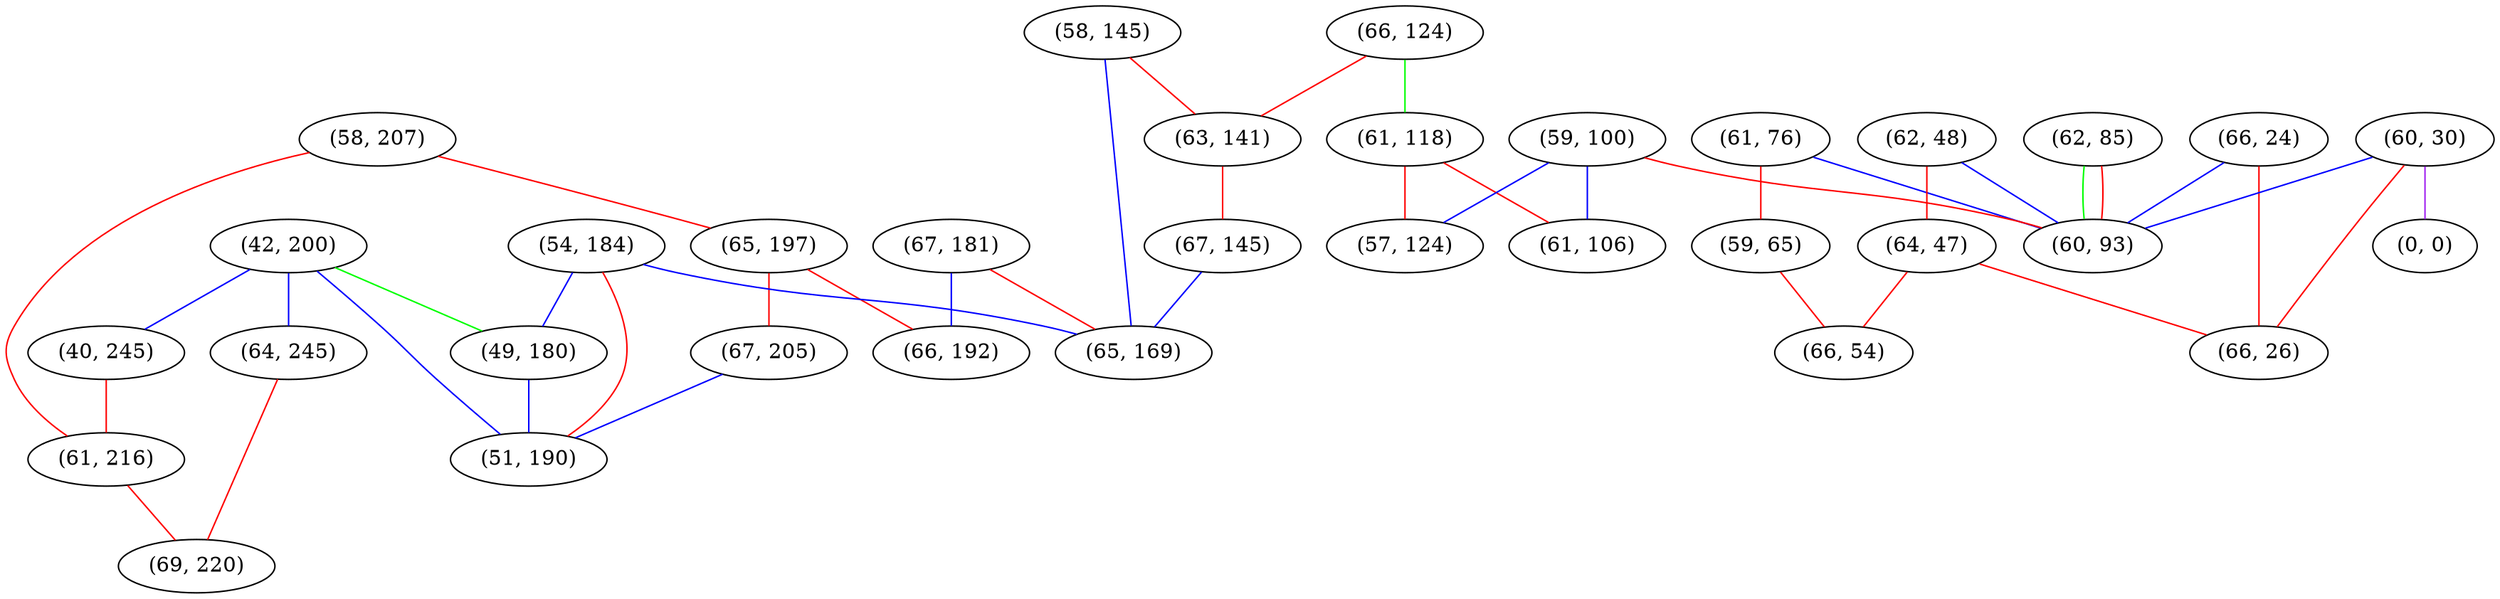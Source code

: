 graph "" {
"(58, 207)";
"(42, 200)";
"(64, 245)";
"(58, 145)";
"(40, 245)";
"(61, 76)";
"(62, 48)";
"(66, 24)";
"(66, 124)";
"(59, 65)";
"(64, 47)";
"(67, 181)";
"(61, 118)";
"(65, 197)";
"(63, 141)";
"(60, 30)";
"(0, 0)";
"(54, 184)";
"(62, 85)";
"(67, 205)";
"(49, 180)";
"(59, 100)";
"(61, 216)";
"(69, 220)";
"(67, 145)";
"(57, 124)";
"(66, 26)";
"(66, 54)";
"(60, 93)";
"(61, 106)";
"(66, 192)";
"(65, 169)";
"(51, 190)";
"(58, 207)" -- "(65, 197)"  [color=red, key=0, weight=1];
"(58, 207)" -- "(61, 216)"  [color=red, key=0, weight=1];
"(42, 200)" -- "(64, 245)"  [color=blue, key=0, weight=3];
"(42, 200)" -- "(40, 245)"  [color=blue, key=0, weight=3];
"(42, 200)" -- "(51, 190)"  [color=blue, key=0, weight=3];
"(42, 200)" -- "(49, 180)"  [color=green, key=0, weight=2];
"(64, 245)" -- "(69, 220)"  [color=red, key=0, weight=1];
"(58, 145)" -- "(63, 141)"  [color=red, key=0, weight=1];
"(58, 145)" -- "(65, 169)"  [color=blue, key=0, weight=3];
"(40, 245)" -- "(61, 216)"  [color=red, key=0, weight=1];
"(61, 76)" -- "(60, 93)"  [color=blue, key=0, weight=3];
"(61, 76)" -- "(59, 65)"  [color=red, key=0, weight=1];
"(62, 48)" -- "(60, 93)"  [color=blue, key=0, weight=3];
"(62, 48)" -- "(64, 47)"  [color=red, key=0, weight=1];
"(66, 24)" -- "(60, 93)"  [color=blue, key=0, weight=3];
"(66, 24)" -- "(66, 26)"  [color=red, key=0, weight=1];
"(66, 124)" -- "(61, 118)"  [color=green, key=0, weight=2];
"(66, 124)" -- "(63, 141)"  [color=red, key=0, weight=1];
"(59, 65)" -- "(66, 54)"  [color=red, key=0, weight=1];
"(64, 47)" -- "(66, 54)"  [color=red, key=0, weight=1];
"(64, 47)" -- "(66, 26)"  [color=red, key=0, weight=1];
"(67, 181)" -- "(66, 192)"  [color=blue, key=0, weight=3];
"(67, 181)" -- "(65, 169)"  [color=red, key=0, weight=1];
"(61, 118)" -- "(61, 106)"  [color=red, key=0, weight=1];
"(61, 118)" -- "(57, 124)"  [color=red, key=0, weight=1];
"(65, 197)" -- "(66, 192)"  [color=red, key=0, weight=1];
"(65, 197)" -- "(67, 205)"  [color=red, key=0, weight=1];
"(63, 141)" -- "(67, 145)"  [color=red, key=0, weight=1];
"(60, 30)" -- "(60, 93)"  [color=blue, key=0, weight=3];
"(60, 30)" -- "(0, 0)"  [color=purple, key=0, weight=4];
"(60, 30)" -- "(66, 26)"  [color=red, key=0, weight=1];
"(54, 184)" -- "(49, 180)"  [color=blue, key=0, weight=3];
"(54, 184)" -- "(51, 190)"  [color=red, key=0, weight=1];
"(54, 184)" -- "(65, 169)"  [color=blue, key=0, weight=3];
"(62, 85)" -- "(60, 93)"  [color=green, key=0, weight=2];
"(62, 85)" -- "(60, 93)"  [color=red, key=1, weight=1];
"(67, 205)" -- "(51, 190)"  [color=blue, key=0, weight=3];
"(49, 180)" -- "(51, 190)"  [color=blue, key=0, weight=3];
"(59, 100)" -- "(60, 93)"  [color=red, key=0, weight=1];
"(59, 100)" -- "(61, 106)"  [color=blue, key=0, weight=3];
"(59, 100)" -- "(57, 124)"  [color=blue, key=0, weight=3];
"(61, 216)" -- "(69, 220)"  [color=red, key=0, weight=1];
"(67, 145)" -- "(65, 169)"  [color=blue, key=0, weight=3];
}
